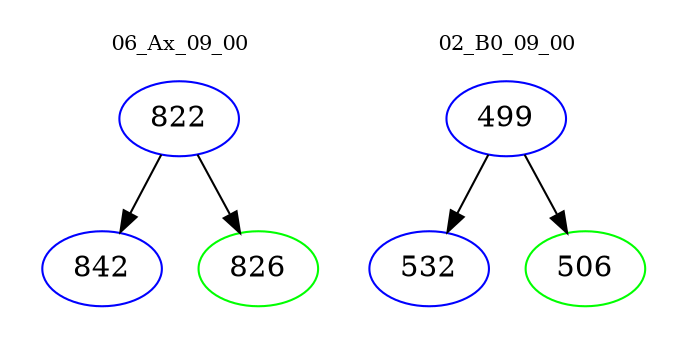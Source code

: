 digraph{
subgraph cluster_0 {
color = white
label = "06_Ax_09_00";
fontsize=10;
T0_822 [label="822", color="blue"]
T0_822 -> T0_842 [color="black"]
T0_842 [label="842", color="blue"]
T0_822 -> T0_826 [color="black"]
T0_826 [label="826", color="green"]
}
subgraph cluster_1 {
color = white
label = "02_B0_09_00";
fontsize=10;
T1_499 [label="499", color="blue"]
T1_499 -> T1_532 [color="black"]
T1_532 [label="532", color="blue"]
T1_499 -> T1_506 [color="black"]
T1_506 [label="506", color="green"]
}
}
